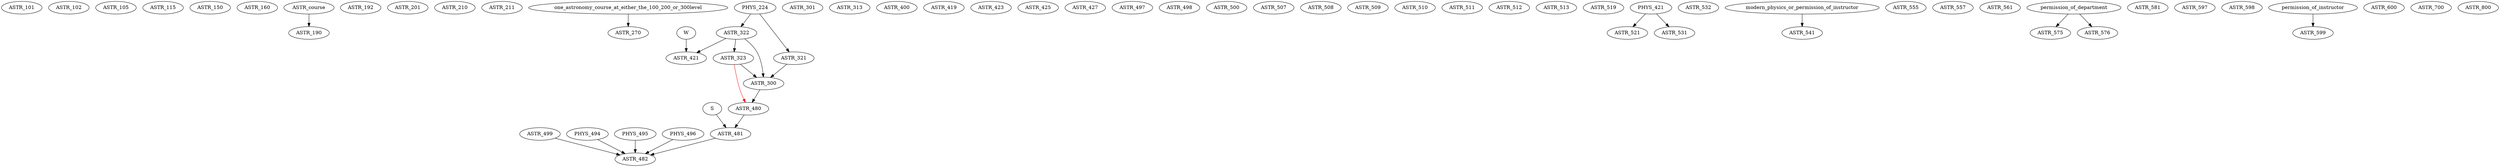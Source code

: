 digraph G {
    ASTR_101;
    ASTR_102;
    ASTR_105;
    ASTR_115;
    ASTR_150;
    ASTR_160;
    edge [color=black];
    ASTR_course -> ASTR_190;
    ASTR_192;
    ASTR_201;
    ASTR_210;
    ASTR_211;
    edge [color=black];
    one_astronomy_course_at_either_the_100_200_or_300level -> ASTR_270;
    edge [color=black];
    ASTR_321 -> ASTR_300;
    ASTR_322 -> ASTR_300;
    ASTR_323 -> ASTR_300;
    ASTR_301;
    ASTR_313;
    edge [color=black];
    PHYS_224 -> ASTR_321;
    edge [color=black];
    PHYS_224 -> ASTR_322;
    edge [color=black];
    ASTR_322 -> ASTR_323;
    ASTR_400;
    ASTR_419;
    edge [color=black];
    ASTR_322 -> ASTR_421;
    W -> ASTR_421;
    ASTR_423;
    ASTR_425;
    ASTR_427;
    edge [color=black];
    ASTR_300 -> ASTR_480;
    edge [color=red];
    ASTR_323 -> ASTR_480;
    edge [color=black];
    ASTR_480 -> ASTR_481;
    S -> ASTR_481;
    edge [color=black];
    ASTR_481 -> ASTR_482;
    ASTR_499 -> ASTR_482;
    PHYS_494 -> ASTR_482;
    PHYS_495 -> ASTR_482;
    PHYS_496 -> ASTR_482;
    ASTR_497;
    ASTR_498;
    ASTR_499;
    ASTR_500;
    ASTR_507;
    ASTR_508;
    ASTR_509;
    ASTR_510;
    ASTR_511;
    ASTR_512;
    ASTR_513;
    ASTR_519;
    edge [color=black];
    PHYS_421 -> ASTR_521;
    edge [color=black];
    PHYS_421 -> ASTR_531;
    ASTR_532;
    edge [color=black];
    modern_physics_or_permission_of_instructor -> ASTR_541;
    ASTR_555;
    ASTR_557;
    ASTR_561;
    edge [color=black];
    permission_of_department -> ASTR_575;
    edge [color=black];
    permission_of_department -> ASTR_576;
    ASTR_581;
    ASTR_597;
    ASTR_598;
    edge [color=black];
    permission_of_instructor -> ASTR_599;
    ASTR_600;
    ASTR_700;
    ASTR_800;
}
